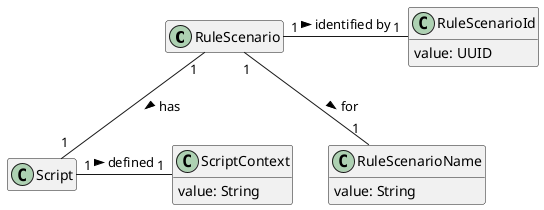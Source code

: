 @startuml rule-management-model

hide empty members

class RuleScenario {

}

class RuleScenarioId {
    value: UUID
}

class RuleScenarioName {
    value: String
}

class Script {

}

class ScriptContext {
    value: String
}

RuleScenario "1" -- "1" Script : has >
RuleScenario "1" - "1" RuleScenarioId : identified by >
RuleScenario "1" -- "1" RuleScenarioName : for >
Script "1" - "1" ScriptContext : defined >

@enduml
